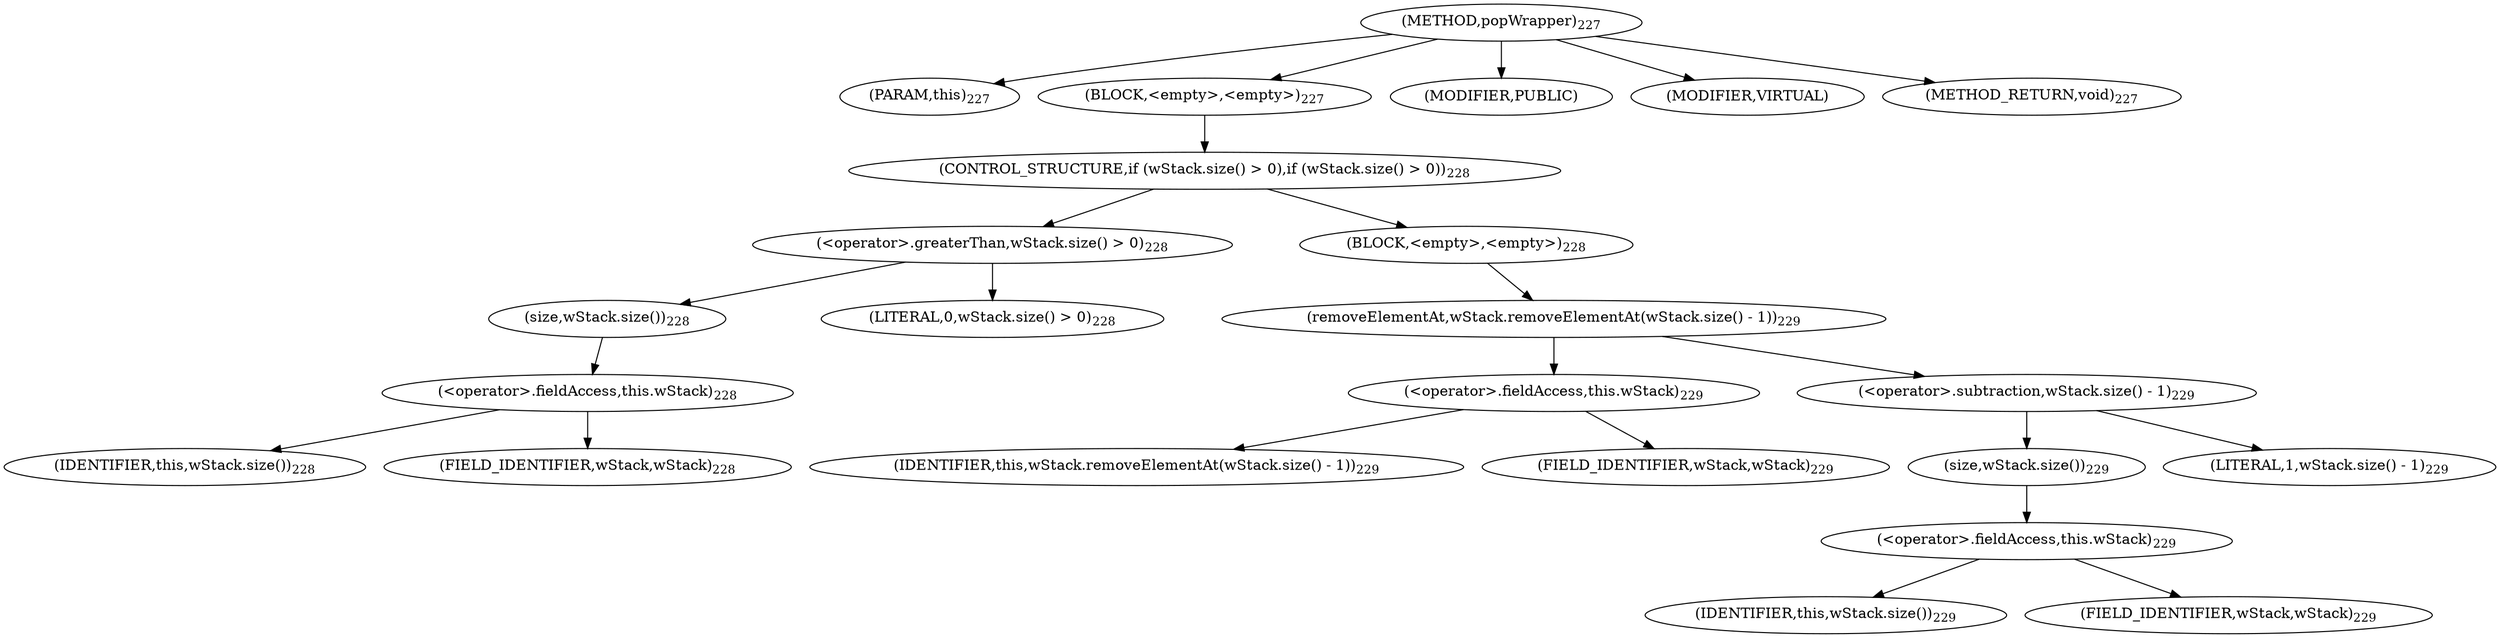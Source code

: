 digraph "popWrapper" {  
"295" [label = <(METHOD,popWrapper)<SUB>227</SUB>> ]
"296" [label = <(PARAM,this)<SUB>227</SUB>> ]
"297" [label = <(BLOCK,&lt;empty&gt;,&lt;empty&gt;)<SUB>227</SUB>> ]
"298" [label = <(CONTROL_STRUCTURE,if (wStack.size() &gt; 0),if (wStack.size() &gt; 0))<SUB>228</SUB>> ]
"299" [label = <(&lt;operator&gt;.greaterThan,wStack.size() &gt; 0)<SUB>228</SUB>> ]
"300" [label = <(size,wStack.size())<SUB>228</SUB>> ]
"301" [label = <(&lt;operator&gt;.fieldAccess,this.wStack)<SUB>228</SUB>> ]
"302" [label = <(IDENTIFIER,this,wStack.size())<SUB>228</SUB>> ]
"303" [label = <(FIELD_IDENTIFIER,wStack,wStack)<SUB>228</SUB>> ]
"304" [label = <(LITERAL,0,wStack.size() &gt; 0)<SUB>228</SUB>> ]
"305" [label = <(BLOCK,&lt;empty&gt;,&lt;empty&gt;)<SUB>228</SUB>> ]
"306" [label = <(removeElementAt,wStack.removeElementAt(wStack.size() - 1))<SUB>229</SUB>> ]
"307" [label = <(&lt;operator&gt;.fieldAccess,this.wStack)<SUB>229</SUB>> ]
"308" [label = <(IDENTIFIER,this,wStack.removeElementAt(wStack.size() - 1))<SUB>229</SUB>> ]
"309" [label = <(FIELD_IDENTIFIER,wStack,wStack)<SUB>229</SUB>> ]
"310" [label = <(&lt;operator&gt;.subtraction,wStack.size() - 1)<SUB>229</SUB>> ]
"311" [label = <(size,wStack.size())<SUB>229</SUB>> ]
"312" [label = <(&lt;operator&gt;.fieldAccess,this.wStack)<SUB>229</SUB>> ]
"313" [label = <(IDENTIFIER,this,wStack.size())<SUB>229</SUB>> ]
"314" [label = <(FIELD_IDENTIFIER,wStack,wStack)<SUB>229</SUB>> ]
"315" [label = <(LITERAL,1,wStack.size() - 1)<SUB>229</SUB>> ]
"316" [label = <(MODIFIER,PUBLIC)> ]
"317" [label = <(MODIFIER,VIRTUAL)> ]
"318" [label = <(METHOD_RETURN,void)<SUB>227</SUB>> ]
  "295" -> "296" 
  "295" -> "297" 
  "295" -> "316" 
  "295" -> "317" 
  "295" -> "318" 
  "297" -> "298" 
  "298" -> "299" 
  "298" -> "305" 
  "299" -> "300" 
  "299" -> "304" 
  "300" -> "301" 
  "301" -> "302" 
  "301" -> "303" 
  "305" -> "306" 
  "306" -> "307" 
  "306" -> "310" 
  "307" -> "308" 
  "307" -> "309" 
  "310" -> "311" 
  "310" -> "315" 
  "311" -> "312" 
  "312" -> "313" 
  "312" -> "314" 
}
